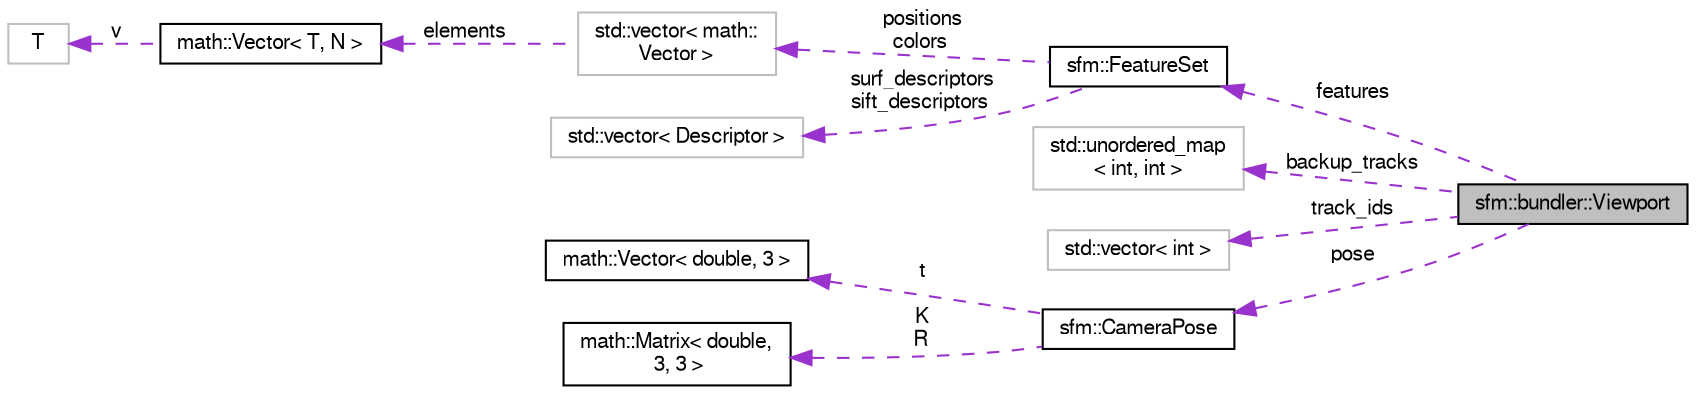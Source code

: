 digraph "sfm::bundler::Viewport"
{
  edge [fontname="FreeSans",fontsize="10",labelfontname="FreeSans",labelfontsize="10"];
  node [fontname="FreeSans",fontsize="10",shape=record];
  rankdir="LR";
  Node0 [label="sfm::bundler::Viewport",height=0.2,width=0.4,color="black", fillcolor="grey75", style="filled", fontcolor="black"];
  Node1 -> Node0 [dir="back",color="darkorchid3",fontsize="10",style="dashed",label=" features" ,fontname="FreeSans"];
  Node1 [label="sfm::FeatureSet",height=0.2,width=0.4,color="black", fillcolor="white", style="filled",URL="$classsfm_1_1_feature_set.html",tooltip="The FeatureSet holds per-feature information for a single view, and allows to transparently compute a..."];
  Node2 -> Node1 [dir="back",color="darkorchid3",fontsize="10",style="dashed",label=" positions\ncolors" ,fontname="FreeSans"];
  Node2 [label="std::vector\< math::\lVector \>",height=0.2,width=0.4,color="grey75", fillcolor="white", style="filled"];
  Node3 -> Node2 [dir="back",color="darkorchid3",fontsize="10",style="dashed",label=" elements" ,fontname="FreeSans"];
  Node3 [label="math::Vector\< T, N \>",height=0.2,width=0.4,color="black", fillcolor="white", style="filled",URL="$classmath_1_1_vector.html",tooltip="Vector class for arbitrary dimensions and types. "];
  Node4 -> Node3 [dir="back",color="darkorchid3",fontsize="10",style="dashed",label=" v" ,fontname="FreeSans"];
  Node4 [label="T",height=0.2,width=0.4,color="grey75", fillcolor="white", style="filled"];
  Node5 -> Node1 [dir="back",color="darkorchid3",fontsize="10",style="dashed",label=" surf_descriptors\nsift_descriptors" ,fontname="FreeSans"];
  Node5 [label="std::vector\< Descriptor \>",height=0.2,width=0.4,color="grey75", fillcolor="white", style="filled"];
  Node6 -> Node0 [dir="back",color="darkorchid3",fontsize="10",style="dashed",label=" backup_tracks" ,fontname="FreeSans"];
  Node6 [label="std::unordered_map\l\< int, int \>",height=0.2,width=0.4,color="grey75", fillcolor="white", style="filled"];
  Node7 -> Node0 [dir="back",color="darkorchid3",fontsize="10",style="dashed",label=" track_ids" ,fontname="FreeSans"];
  Node7 [label="std::vector\< int \>",height=0.2,width=0.4,color="grey75", fillcolor="white", style="filled"];
  Node8 -> Node0 [dir="back",color="darkorchid3",fontsize="10",style="dashed",label=" pose" ,fontname="FreeSans"];
  Node8 [label="sfm::CameraPose",height=0.2,width=0.4,color="black", fillcolor="white", style="filled",URL="$structsfm_1_1_camera_pose.html",tooltip="The camera pose is the 3x4 matrix P = K [R | t]. "];
  Node9 -> Node8 [dir="back",color="darkorchid3",fontsize="10",style="dashed",label=" t" ,fontname="FreeSans"];
  Node9 [label="math::Vector\< double, 3 \>",height=0.2,width=0.4,color="black", fillcolor="white", style="filled",URL="$classmath_1_1_vector.html"];
  Node10 -> Node8 [dir="back",color="darkorchid3",fontsize="10",style="dashed",label=" K\nR" ,fontname="FreeSans"];
  Node10 [label="math::Matrix\< double,\l 3, 3 \>",height=0.2,width=0.4,color="black", fillcolor="white", style="filled",URL="$classmath_1_1_matrix.html"];
}
